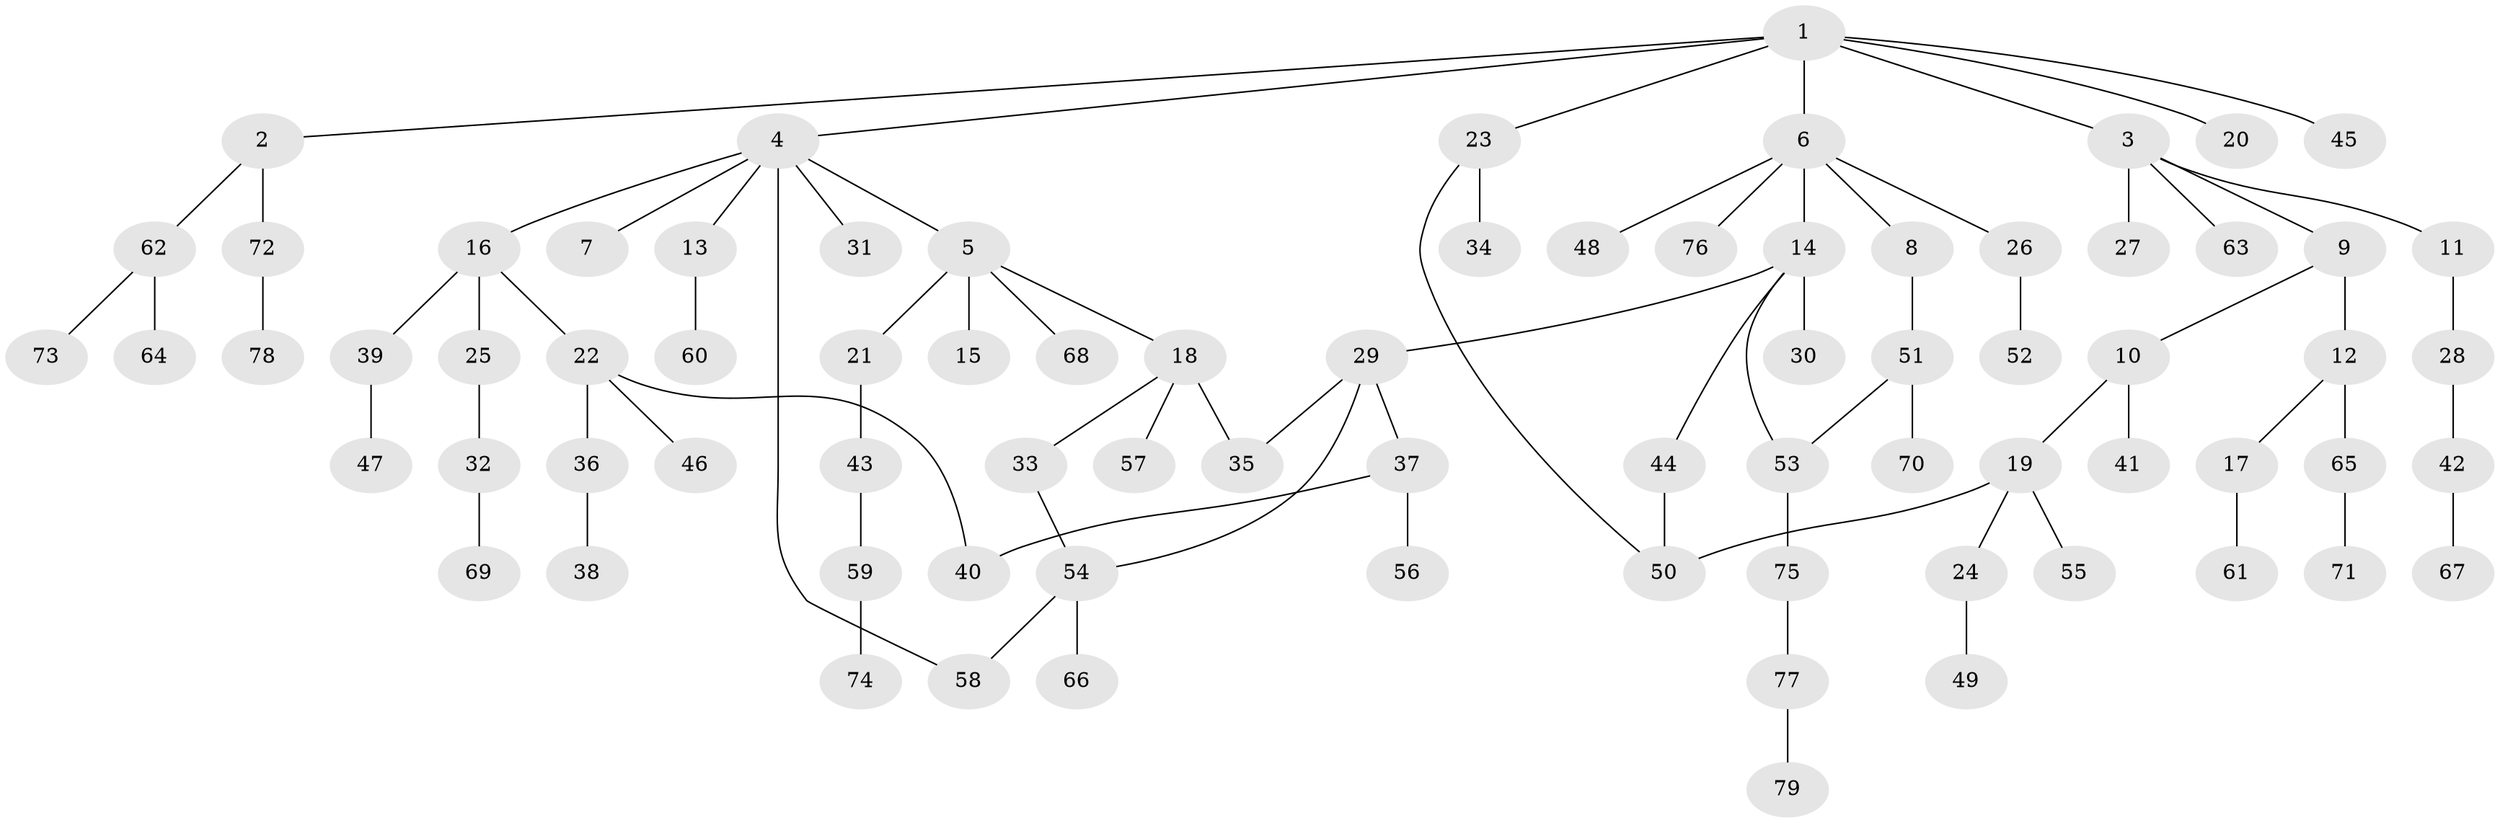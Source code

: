 // coarse degree distribution, {12: 0.01818181818181818, 3: 0.07272727272727272, 4: 0.12727272727272726, 6: 0.03636363636363636, 1: 0.4909090909090909, 2: 0.23636363636363636, 5: 0.01818181818181818}
// Generated by graph-tools (version 1.1) at 2025/51/02/27/25 19:51:39]
// undirected, 79 vertices, 85 edges
graph export_dot {
graph [start="1"]
  node [color=gray90,style=filled];
  1;
  2;
  3;
  4;
  5;
  6;
  7;
  8;
  9;
  10;
  11;
  12;
  13;
  14;
  15;
  16;
  17;
  18;
  19;
  20;
  21;
  22;
  23;
  24;
  25;
  26;
  27;
  28;
  29;
  30;
  31;
  32;
  33;
  34;
  35;
  36;
  37;
  38;
  39;
  40;
  41;
  42;
  43;
  44;
  45;
  46;
  47;
  48;
  49;
  50;
  51;
  52;
  53;
  54;
  55;
  56;
  57;
  58;
  59;
  60;
  61;
  62;
  63;
  64;
  65;
  66;
  67;
  68;
  69;
  70;
  71;
  72;
  73;
  74;
  75;
  76;
  77;
  78;
  79;
  1 -- 2;
  1 -- 3;
  1 -- 4;
  1 -- 6;
  1 -- 20;
  1 -- 23;
  1 -- 45;
  2 -- 62;
  2 -- 72;
  3 -- 9;
  3 -- 11;
  3 -- 27;
  3 -- 63;
  4 -- 5;
  4 -- 7;
  4 -- 13;
  4 -- 16;
  4 -- 31;
  4 -- 58;
  5 -- 15;
  5 -- 18;
  5 -- 21;
  5 -- 68;
  6 -- 8;
  6 -- 14;
  6 -- 26;
  6 -- 48;
  6 -- 76;
  8 -- 51;
  9 -- 10;
  9 -- 12;
  10 -- 19;
  10 -- 41;
  11 -- 28;
  12 -- 17;
  12 -- 65;
  13 -- 60;
  14 -- 29;
  14 -- 30;
  14 -- 44;
  14 -- 53;
  16 -- 22;
  16 -- 25;
  16 -- 39;
  17 -- 61;
  18 -- 33;
  18 -- 57;
  18 -- 35;
  19 -- 24;
  19 -- 55;
  19 -- 50;
  21 -- 43;
  22 -- 36;
  22 -- 46;
  22 -- 40;
  23 -- 34;
  23 -- 50;
  24 -- 49;
  25 -- 32;
  26 -- 52;
  28 -- 42;
  29 -- 35;
  29 -- 37;
  29 -- 54;
  32 -- 69;
  33 -- 54;
  36 -- 38;
  37 -- 40;
  37 -- 56;
  39 -- 47;
  42 -- 67;
  43 -- 59;
  44 -- 50;
  51 -- 53;
  51 -- 70;
  53 -- 75;
  54 -- 58;
  54 -- 66;
  59 -- 74;
  62 -- 64;
  62 -- 73;
  65 -- 71;
  72 -- 78;
  75 -- 77;
  77 -- 79;
}
